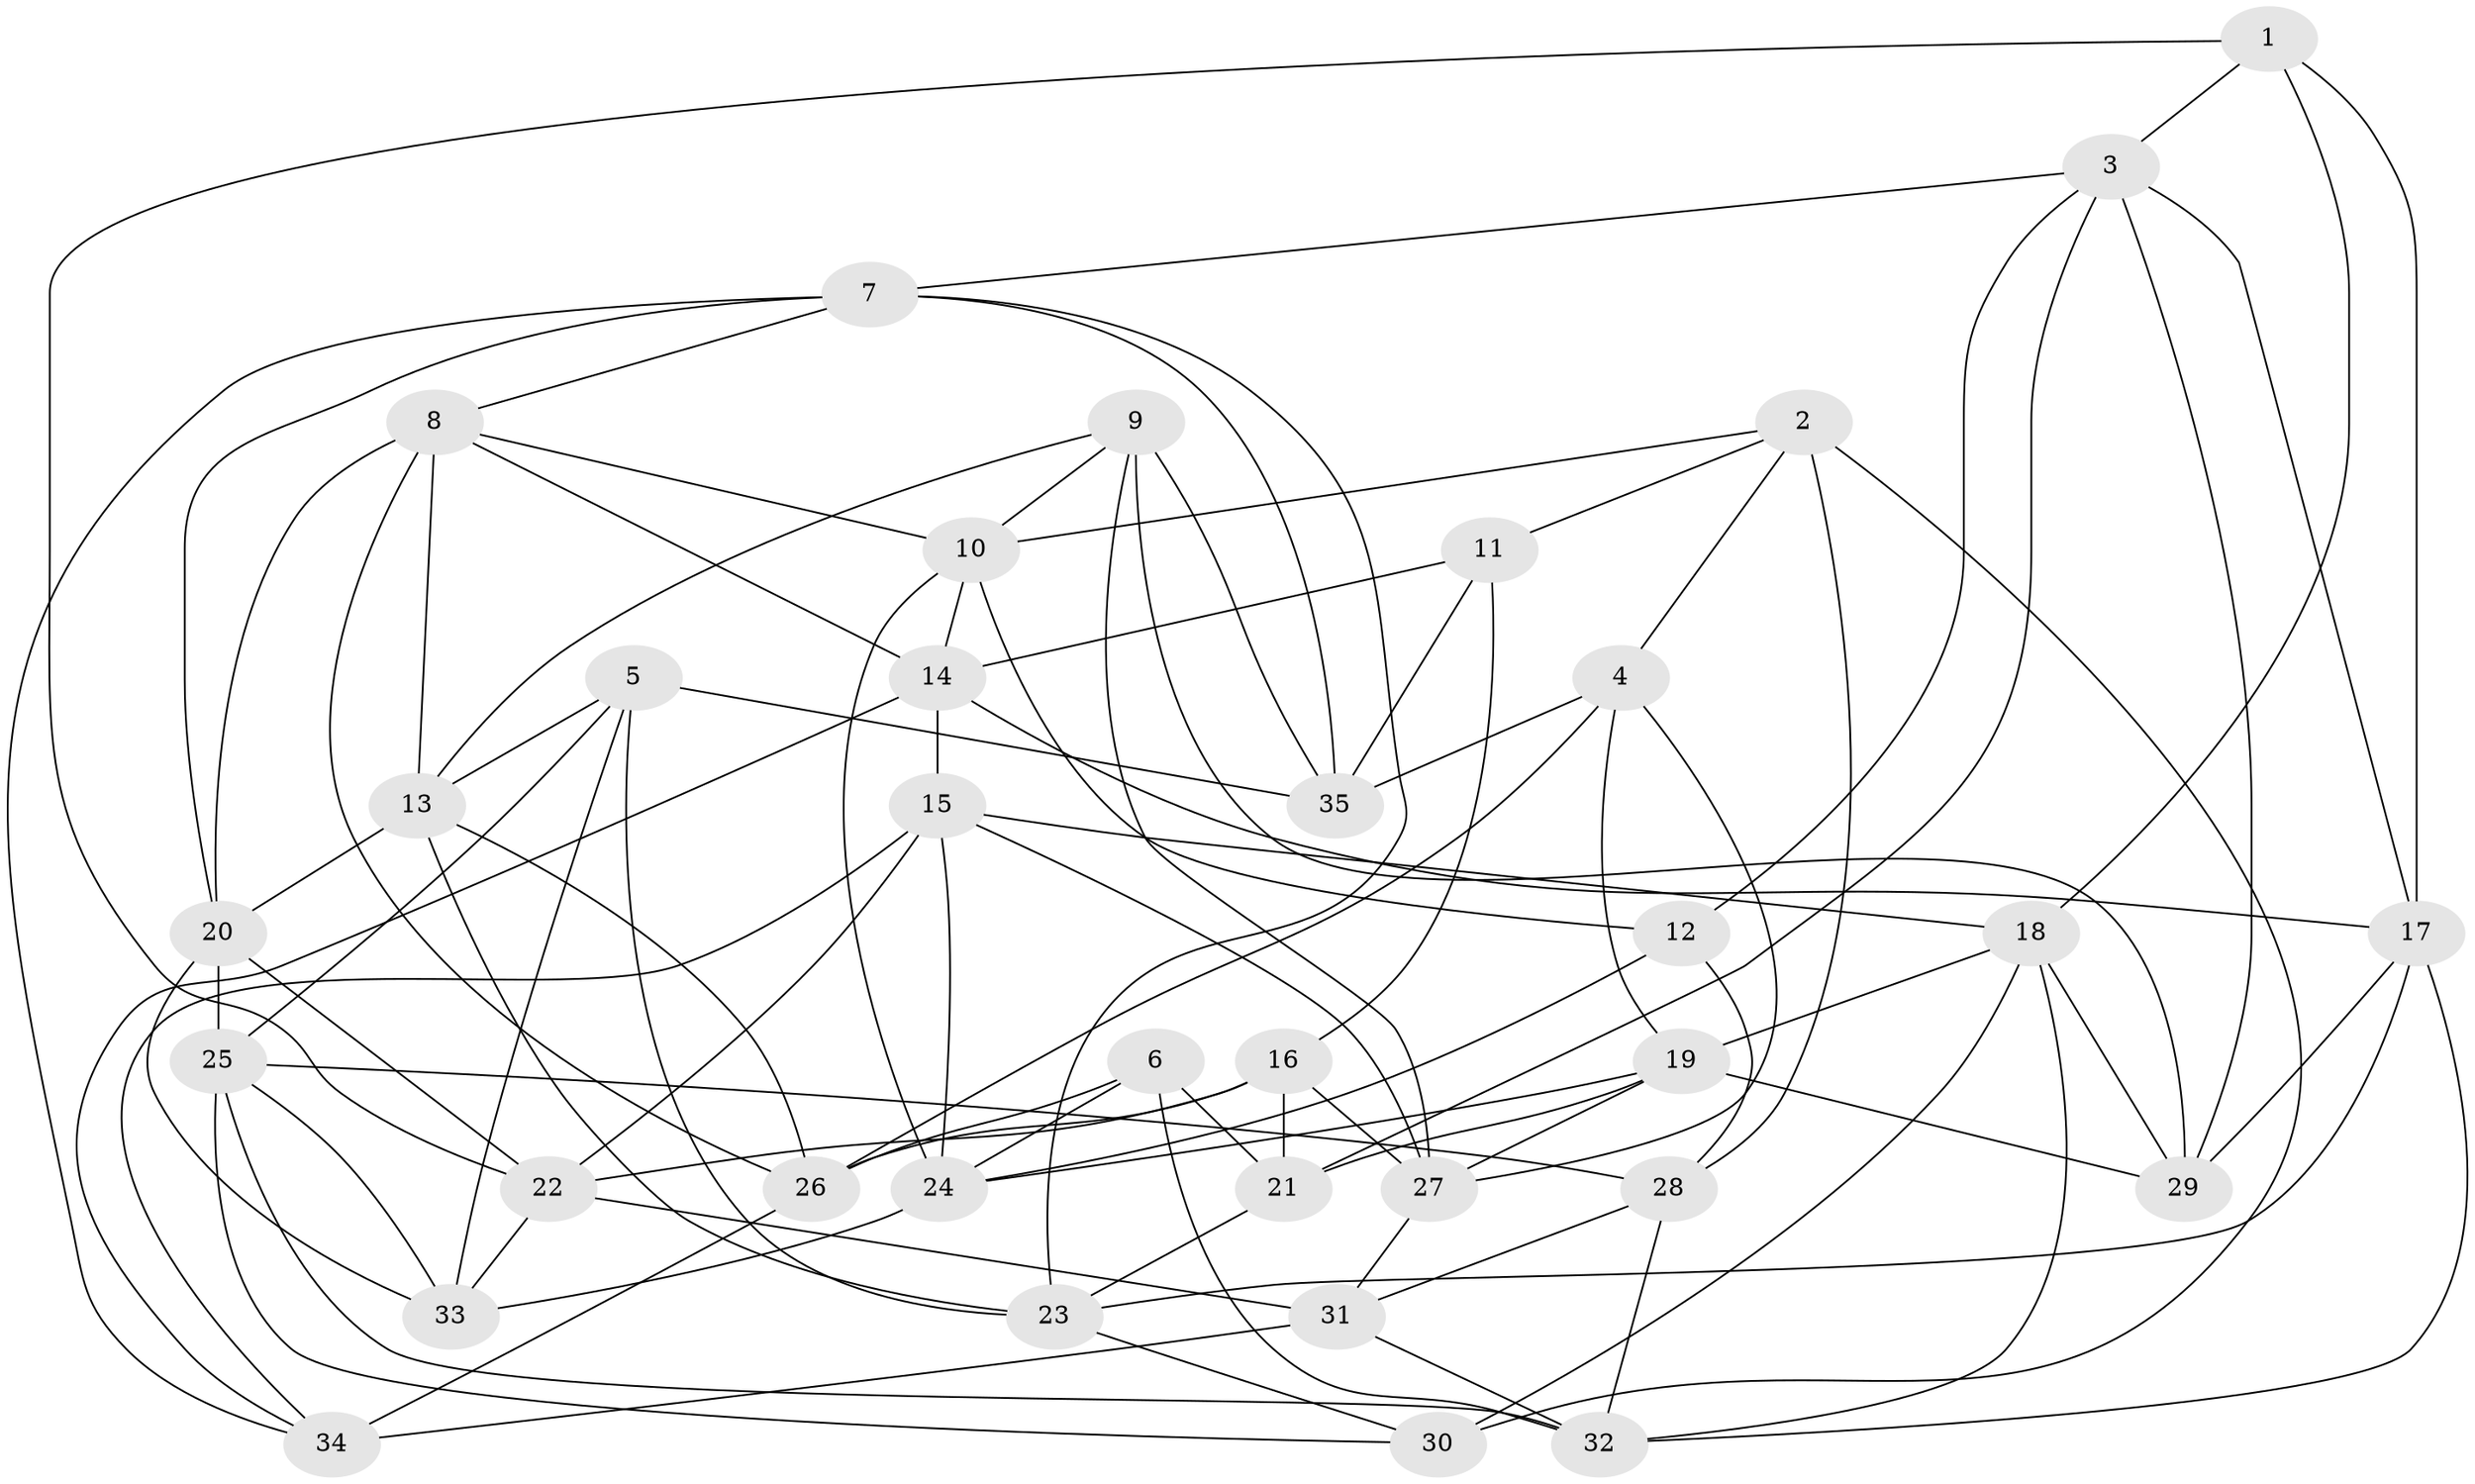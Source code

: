 // original degree distribution, {4: 1.0}
// Generated by graph-tools (version 1.1) at 2025/50/03/09/25 03:50:50]
// undirected, 35 vertices, 94 edges
graph export_dot {
graph [start="1"]
  node [color=gray90,style=filled];
  1;
  2;
  3;
  4;
  5;
  6;
  7;
  8;
  9;
  10;
  11;
  12;
  13;
  14;
  15;
  16;
  17;
  18;
  19;
  20;
  21;
  22;
  23;
  24;
  25;
  26;
  27;
  28;
  29;
  30;
  31;
  32;
  33;
  34;
  35;
  1 -- 3 [weight=1.0];
  1 -- 17 [weight=1.0];
  1 -- 18 [weight=1.0];
  1 -- 22 [weight=1.0];
  2 -- 4 [weight=1.0];
  2 -- 10 [weight=1.0];
  2 -- 11 [weight=1.0];
  2 -- 28 [weight=2.0];
  2 -- 30 [weight=1.0];
  3 -- 7 [weight=1.0];
  3 -- 12 [weight=1.0];
  3 -- 17 [weight=1.0];
  3 -- 21 [weight=1.0];
  3 -- 29 [weight=1.0];
  4 -- 19 [weight=1.0];
  4 -- 26 [weight=1.0];
  4 -- 27 [weight=1.0];
  4 -- 35 [weight=2.0];
  5 -- 13 [weight=1.0];
  5 -- 23 [weight=1.0];
  5 -- 25 [weight=1.0];
  5 -- 33 [weight=2.0];
  5 -- 35 [weight=1.0];
  6 -- 21 [weight=1.0];
  6 -- 24 [weight=1.0];
  6 -- 26 [weight=1.0];
  6 -- 32 [weight=1.0];
  7 -- 8 [weight=1.0];
  7 -- 20 [weight=1.0];
  7 -- 23 [weight=1.0];
  7 -- 34 [weight=1.0];
  7 -- 35 [weight=1.0];
  8 -- 10 [weight=1.0];
  8 -- 13 [weight=1.0];
  8 -- 14 [weight=1.0];
  8 -- 20 [weight=1.0];
  8 -- 26 [weight=1.0];
  9 -- 10 [weight=1.0];
  9 -- 13 [weight=1.0];
  9 -- 27 [weight=1.0];
  9 -- 29 [weight=2.0];
  9 -- 35 [weight=1.0];
  10 -- 12 [weight=1.0];
  10 -- 14 [weight=1.0];
  10 -- 24 [weight=1.0];
  11 -- 14 [weight=1.0];
  11 -- 16 [weight=1.0];
  11 -- 35 [weight=1.0];
  12 -- 24 [weight=1.0];
  12 -- 28 [weight=1.0];
  13 -- 20 [weight=1.0];
  13 -- 23 [weight=1.0];
  13 -- 26 [weight=1.0];
  14 -- 15 [weight=1.0];
  14 -- 17 [weight=1.0];
  14 -- 34 [weight=1.0];
  15 -- 18 [weight=1.0];
  15 -- 22 [weight=1.0];
  15 -- 24 [weight=1.0];
  15 -- 27 [weight=1.0];
  15 -- 34 [weight=1.0];
  16 -- 21 [weight=2.0];
  16 -- 22 [weight=1.0];
  16 -- 26 [weight=1.0];
  16 -- 27 [weight=1.0];
  17 -- 23 [weight=1.0];
  17 -- 29 [weight=1.0];
  17 -- 32 [weight=1.0];
  18 -- 19 [weight=1.0];
  18 -- 29 [weight=1.0];
  18 -- 30 [weight=1.0];
  18 -- 32 [weight=1.0];
  19 -- 21 [weight=1.0];
  19 -- 24 [weight=1.0];
  19 -- 27 [weight=1.0];
  19 -- 29 [weight=1.0];
  20 -- 22 [weight=1.0];
  20 -- 25 [weight=1.0];
  20 -- 33 [weight=1.0];
  21 -- 23 [weight=1.0];
  22 -- 31 [weight=1.0];
  22 -- 33 [weight=1.0];
  23 -- 30 [weight=1.0];
  24 -- 33 [weight=1.0];
  25 -- 28 [weight=1.0];
  25 -- 30 [weight=1.0];
  25 -- 32 [weight=1.0];
  25 -- 33 [weight=1.0];
  26 -- 34 [weight=1.0];
  27 -- 31 [weight=1.0];
  28 -- 31 [weight=1.0];
  28 -- 32 [weight=1.0];
  31 -- 32 [weight=1.0];
  31 -- 34 [weight=2.0];
}
